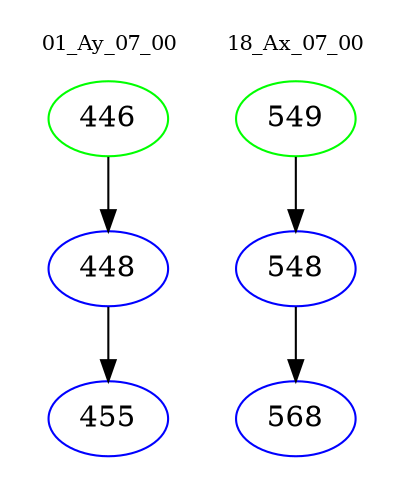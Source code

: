 digraph{
subgraph cluster_0 {
color = white
label = "01_Ay_07_00";
fontsize=10;
T0_446 [label="446", color="green"]
T0_446 -> T0_448 [color="black"]
T0_448 [label="448", color="blue"]
T0_448 -> T0_455 [color="black"]
T0_455 [label="455", color="blue"]
}
subgraph cluster_1 {
color = white
label = "18_Ax_07_00";
fontsize=10;
T1_549 [label="549", color="green"]
T1_549 -> T1_548 [color="black"]
T1_548 [label="548", color="blue"]
T1_548 -> T1_568 [color="black"]
T1_568 [label="568", color="blue"]
}
}
